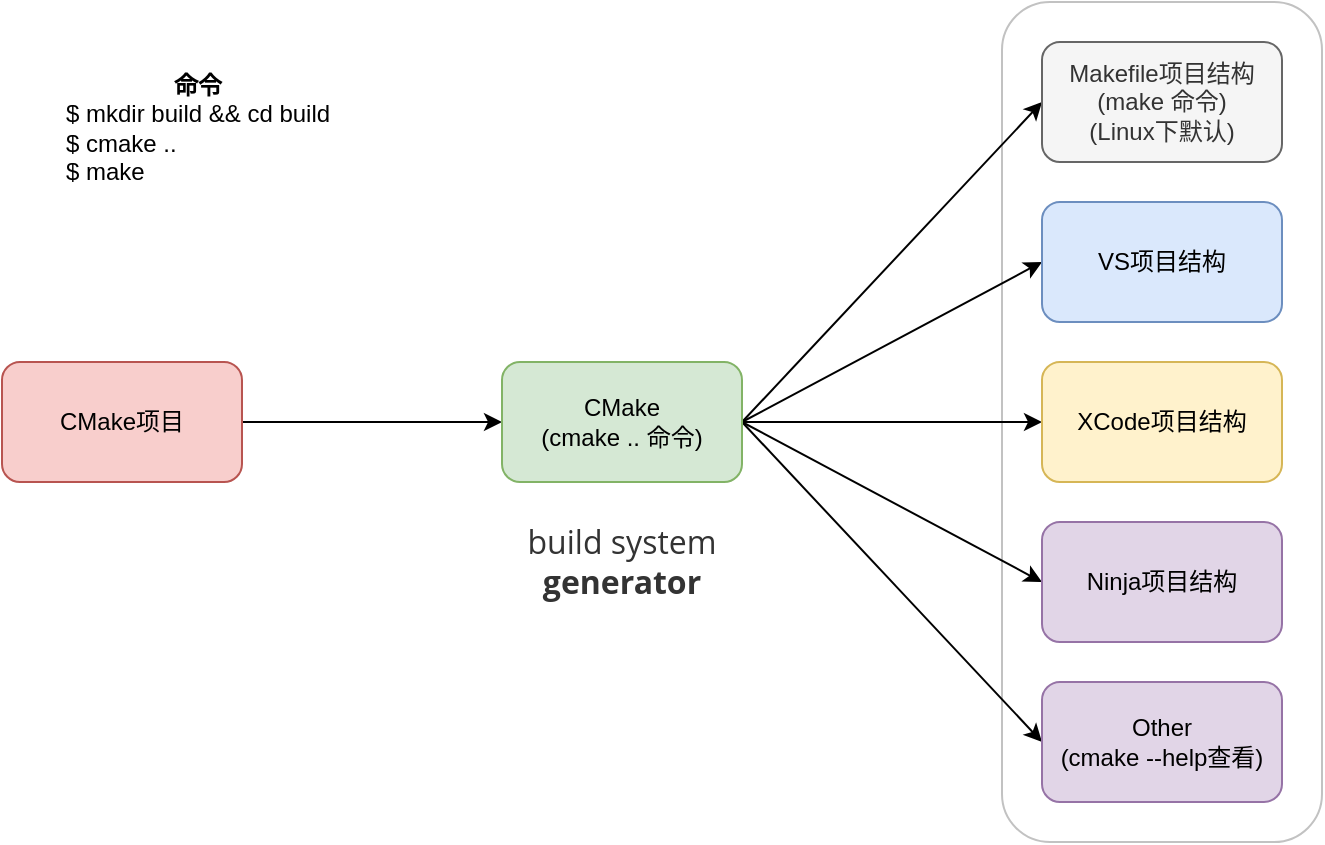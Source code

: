 <mxfile>
    <diagram id="C9Nli58RZnMgzdXSajgY" name="00-CMake -  build system generator">
        <mxGraphModel dx="984" dy="779" grid="1" gridSize="10" guides="1" tooltips="1" connect="1" arrows="1" fold="1" page="1" pageScale="1" pageWidth="850" pageHeight="1100" math="0" shadow="0">
            <root>
                <mxCell id="0"/>
                <mxCell id="1" parent="0"/>
                <mxCell id="21" value="" style="rounded=1;whiteSpace=wrap;html=1;strokeColor=#C2C2C2;" parent="1" vertex="1">
                    <mxGeometry x="600" y="190" width="160" height="420" as="geometry"/>
                </mxCell>
                <mxCell id="4" style="edgeStyle=orthogonalEdgeStyle;rounded=0;orthogonalLoop=1;jettySize=auto;html=1;entryX=0;entryY=0.5;entryDx=0;entryDy=0;" parent="1" source="2" target="3" edge="1">
                    <mxGeometry relative="1" as="geometry"/>
                </mxCell>
                <mxCell id="2" value="CMake项目" style="rounded=1;whiteSpace=wrap;html=1;fillColor=#f8cecc;strokeColor=#b85450;" parent="1" vertex="1">
                    <mxGeometry x="100" y="370" width="120" height="60" as="geometry"/>
                </mxCell>
                <mxCell id="11" style="edgeStyle=none;rounded=0;orthogonalLoop=1;jettySize=auto;html=1;entryX=0;entryY=0.5;entryDx=0;entryDy=0;exitX=1;exitY=0.5;exitDx=0;exitDy=0;" parent="1" source="3" target="7" edge="1">
                    <mxGeometry relative="1" as="geometry"/>
                </mxCell>
                <mxCell id="12" style="edgeStyle=none;rounded=0;orthogonalLoop=1;jettySize=auto;html=1;exitX=1;exitY=0.5;exitDx=0;exitDy=0;entryX=0;entryY=0.5;entryDx=0;entryDy=0;" parent="1" source="3" target="6" edge="1">
                    <mxGeometry relative="1" as="geometry"/>
                </mxCell>
                <mxCell id="14" style="edgeStyle=none;rounded=0;orthogonalLoop=1;jettySize=auto;html=1;entryX=0;entryY=0.5;entryDx=0;entryDy=0;" parent="1" target="8" edge="1">
                    <mxGeometry relative="1" as="geometry">
                        <mxPoint x="470" y="400" as="sourcePoint"/>
                    </mxGeometry>
                </mxCell>
                <mxCell id="16" style="edgeStyle=none;rounded=0;orthogonalLoop=1;jettySize=auto;html=1;entryX=0;entryY=0.5;entryDx=0;entryDy=0;exitX=1;exitY=0.5;exitDx=0;exitDy=0;" parent="1" source="3" target="15" edge="1">
                    <mxGeometry relative="1" as="geometry"/>
                </mxCell>
                <mxCell id="18" style="edgeStyle=none;rounded=0;orthogonalLoop=1;jettySize=auto;html=1;entryX=0;entryY=0.5;entryDx=0;entryDy=0;exitX=1;exitY=0.5;exitDx=0;exitDy=0;" parent="1" source="3" target="17" edge="1">
                    <mxGeometry relative="1" as="geometry"/>
                </mxCell>
                <mxCell id="3" value="CMake&lt;br&gt;(cmake .. 命令)" style="rounded=1;whiteSpace=wrap;html=1;fillColor=#d5e8d4;strokeColor=#82b366;" parent="1" vertex="1">
                    <mxGeometry x="350" y="370" width="120" height="60" as="geometry"/>
                </mxCell>
                <mxCell id="6" value="VS项目结构" style="rounded=1;whiteSpace=wrap;html=1;fillColor=#dae8fc;strokeColor=#6c8ebf;" parent="1" vertex="1">
                    <mxGeometry x="620" y="290" width="120" height="60" as="geometry"/>
                </mxCell>
                <mxCell id="7" value="Makefile项目结构&lt;br&gt;(make 命令)&lt;br&gt;(Linux下默认)" style="rounded=1;whiteSpace=wrap;html=1;fillColor=#f5f5f5;strokeColor=#666666;fontColor=#333333;" parent="1" vertex="1">
                    <mxGeometry x="620" y="210" width="120" height="60" as="geometry"/>
                </mxCell>
                <mxCell id="8" value="Ninja项目结构" style="rounded=1;whiteSpace=wrap;html=1;fillColor=#e1d5e7;strokeColor=#9673a6;" parent="1" vertex="1">
                    <mxGeometry x="620" y="450" width="120" height="60" as="geometry"/>
                </mxCell>
                <mxCell id="15" value="XCode项目结构" style="rounded=1;whiteSpace=wrap;html=1;fillColor=#fff2cc;strokeColor=#d6b656;" parent="1" vertex="1">
                    <mxGeometry x="620" y="370" width="120" height="60" as="geometry"/>
                </mxCell>
                <mxCell id="17" value="Other&lt;br&gt;(cmake --help查看)" style="rounded=1;whiteSpace=wrap;html=1;fillColor=#e1d5e7;strokeColor=#9673a6;" parent="1" vertex="1">
                    <mxGeometry x="620" y="530" width="120" height="60" as="geometry"/>
                </mxCell>
                <mxCell id="19" value="&lt;div style=&quot;text-align: center&quot;&gt;&lt;span&gt;&lt;b&gt;命令&lt;/b&gt;&lt;/span&gt;&lt;/div&gt;$ mkdir build &amp;amp;&amp;amp; cd build&lt;br&gt;$ cmake ..&lt;br&gt;$ make" style="text;html=1;strokeColor=none;fillColor=none;align=left;verticalAlign=middle;whiteSpace=wrap;rounded=0;" parent="1" vertex="1">
                    <mxGeometry x="130" y="220" width="180" height="65" as="geometry"/>
                </mxCell>
                <mxCell id="24" value="&lt;span class=&quot;md-plain md-expand&quot; style=&quot;box-sizing: border-box; color: rgb(51, 51, 51); font-family: &amp;quot;open sans&amp;quot;, &amp;quot;clear sans&amp;quot;, &amp;quot;helvetica neue&amp;quot;, helvetica, arial, sans-serif; font-size: 16px; font-style: normal; font-weight: normal; letter-spacing: normal; text-indent: 0px; text-transform: none; word-spacing: 0px; text-decoration: none;&quot;&gt;build system &lt;/span&gt;&lt;span class=&quot;md-pair-s md-expand&quot; style=&quot;box-sizing: border-box; color: rgb(51, 51, 51); font-family: &amp;quot;open sans&amp;quot;, &amp;quot;clear sans&amp;quot;, &amp;quot;helvetica neue&amp;quot;, helvetica, arial, sans-serif; font-size: 16px; font-style: normal; font-weight: normal; letter-spacing: normal; text-indent: 0px; text-transform: none; word-spacing: 0px; text-decoration: none;&quot;&gt;&lt;strong style=&quot;box-sizing: border-box&quot;&gt;&lt;span class=&quot;md-plain&quot; style=&quot;box-sizing: border-box&quot;&gt;generator&lt;/span&gt;&lt;/strong&gt;&lt;/span&gt;" style="text;html=1;strokeColor=none;fillColor=none;align=center;verticalAlign=middle;whiteSpace=wrap;rounded=0;" parent="1" vertex="1">
                    <mxGeometry x="330" y="450" width="160" height="40" as="geometry"/>
                </mxCell>
            </root>
        </mxGraphModel>
    </diagram>
    <diagram id="1an1YaJBxX8KDuZ7NSQ9" name="01 hello world">
        &#xa;        &#xa;&#xa;
        <mxGraphModel dx="984" dy="779" grid="1" gridSize="10" guides="1" tooltips="1" connect="1" arrows="1" fold="1" page="1" pageScale="1" pageWidth="850" pageHeight="1100" math="0" shadow="0">
            &#xa;            &#xa;&#xa;
            <root>
                &#xa;                &#xa;&#xa;
                <mxCell id="bFLvUjO2IDFVvJimZA5_-0"/>
                &#xa;                &#xa;&#xa;
                <mxCell id="bFLvUjO2IDFVvJimZA5_-1" parent="bFLvUjO2IDFVvJimZA5_-0"/>
                &#xa;                &#xa;&#xa;
                <mxCell id="zytTHaiZ7KpRNnPbkYl3-1" style="edgeStyle=orthogonalEdgeStyle;rounded=0;orthogonalLoop=1;jettySize=auto;html=1;entryX=0;entryY=0.5;entryDx=0;entryDy=0;" edge="1" parent="bFLvUjO2IDFVvJimZA5_-1" source="zytTHaiZ7KpRNnPbkYl3-2" target="zytTHaiZ7KpRNnPbkYl3-8">
                    &#xa;                    &#xa;&#xa;
                    <mxGeometry relative="1" as="geometry"/>
                    &#xa;                    &#xa;&#xa;
                </mxCell>
                &#xa;                &#xa;&#xa;
                <mxCell id="zytTHaiZ7KpRNnPbkYl3-2" value="CMake项目" style="rounded=1;whiteSpace=wrap;html=1;fillColor=#f8cecc;strokeColor=#b85450;" vertex="1" parent="bFLvUjO2IDFVvJimZA5_-1">
                    &#xa;                    &#xa;&#xa;
                    <mxGeometry x="150" y="370" width="120" height="60" as="geometry"/>
                    &#xa;                    &#xa;&#xa;
                </mxCell>
                &#xa;                &#xa;&#xa;
                <mxCell id="zytTHaiZ7KpRNnPbkYl3-16" style="edgeStyle=none;rounded=0;orthogonalLoop=1;jettySize=auto;html=1;entryX=0;entryY=0.5;entryDx=0;entryDy=0;" edge="1" parent="bFLvUjO2IDFVvJimZA5_-1" source="zytTHaiZ7KpRNnPbkYl3-8" target="zytTHaiZ7KpRNnPbkYl3-10">
                    &#xa;                    &#xa;&#xa;
                    <mxGeometry relative="1" as="geometry"/>
                    &#xa;                    &#xa;&#xa;
                </mxCell>
                &#xa;                &#xa;&#xa;
                <mxCell id="zytTHaiZ7KpRNnPbkYl3-8" value="CMake&lt;br&gt;(cmake .. 命令)" style="rounded=1;whiteSpace=wrap;html=1;fillColor=#d5e8d4;strokeColor=#82b366;" vertex="1" parent="bFLvUjO2IDFVvJimZA5_-1">
                    &#xa;                    &#xa;&#xa;
                    <mxGeometry x="350" y="370" width="120" height="60" as="geometry"/>
                    &#xa;                    &#xa;&#xa;
                </mxCell>
                &#xa;                &#xa;&#xa;
                <mxCell id="Q9MAaqmSeVpuE1xy8EKc-1" style="edgeStyle=none;rounded=0;orthogonalLoop=1;jettySize=auto;html=1;" edge="1" parent="bFLvUjO2IDFVvJimZA5_-1" source="zytTHaiZ7KpRNnPbkYl3-10" target="Q9MAaqmSeVpuE1xy8EKc-0">
                    &#xa;                    &#xa;&#xa;
                    <mxGeometry relative="1" as="geometry"/>
                    &#xa;                    &#xa;&#xa;
                </mxCell>
                &#xa;                &#xa;&#xa;
                <mxCell id="zytTHaiZ7KpRNnPbkYl3-10" value="Makefile项目结构&lt;br&gt;(make 命令)" style="rounded=1;whiteSpace=wrap;html=1;fillColor=#f5f5f5;strokeColor=#666666;fontColor=#333333;" vertex="1" parent="bFLvUjO2IDFVvJimZA5_-1">
                    &#xa;                    &#xa;&#xa;
                    <mxGeometry x="550" y="370" width="120" height="60" as="geometry"/>
                    &#xa;                    &#xa;&#xa;
                </mxCell>
                &#xa;                &#xa;&#xa;
                <mxCell id="zytTHaiZ7KpRNnPbkYl3-14" value="&lt;div style=&quot;text-align: center&quot;&gt;&lt;span&gt;&lt;b&gt;命令&lt;/b&gt;&lt;/span&gt;&lt;div style=&quot;text-align: left&quot;&gt;$ mkdir build &amp;amp;&amp;amp; cd build&lt;/div&gt;&lt;div style=&quot;text-align: left&quot;&gt;$ cmake ..&lt;/div&gt;&lt;div style=&quot;text-align: left&quot;&gt;$ make&lt;/div&gt;&lt;div style=&quot;text-align: left&quot;&gt;$ ./helloworld&lt;/div&gt;&lt;div style=&quot;text-align: left&quot;&gt;hello cmake&lt;/div&gt;&lt;/div&gt;" style="text;html=1;strokeColor=none;fillColor=none;align=left;verticalAlign=middle;whiteSpace=wrap;rounded=0;" vertex="1" parent="bFLvUjO2IDFVvJimZA5_-1">
                    &#xa;                    &#xa;&#xa;
                    <mxGeometry x="450" y="250" width="135" height="90" as="geometry"/>
                    &#xa;                    &#xa;&#xa;
                </mxCell>
                &#xa;                &#xa;&#xa;
                <mxCell id="Q9MAaqmSeVpuE1xy8EKc-0" value="helloworld 可执行文件&lt;br&gt;(&lt;span style=&quot;color: rgb(0 , 0 , 0) ; text-align: left&quot;&gt;&amp;nbsp;./helloworld&lt;/span&gt;)" style="rounded=1;whiteSpace=wrap;html=1;fillColor=#dae8fc;strokeColor=#6c8ebf;" vertex="1" parent="bFLvUjO2IDFVvJimZA5_-1">
                    &#xa;                    &#xa;&#xa;
                    <mxGeometry x="750" y="370" width="130" height="60" as="geometry"/>
                    &#xa;                    &#xa;&#xa;
                </mxCell>
                &#xa;                &#xa;&#xa;
            </root>
            &#xa;            &#xa;&#xa;
        </mxGraphModel>
        &#xa;        &#xa;&#xa;
    </diagram>
    <diagram id="t6gsJdvFI2HioqtL7JoJ" name="03 Transitive Usage Requirements">
        <mxGraphModel dx="1378" dy="779" grid="1" gridSize="10" guides="1" tooltips="1" connect="1" arrows="1" fold="1" page="1" pageScale="1" pageWidth="850" pageHeight="1100" math="0" shadow="0">
            <root>
                <mxCell id="Ke54nc799Cu7f-K-FsO3-0"/>
                <mxCell id="Ke54nc799Cu7f-K-FsO3-1" parent="Ke54nc799Cu7f-K-FsO3-0"/>
                <mxCell id="Ke54nc799Cu7f-K-FsO3-28" value="" style="rounded=0;whiteSpace=wrap;html=1;strokeColor=#CCCCCC;" parent="Ke54nc799Cu7f-K-FsO3-1" vertex="1">
                    <mxGeometry x="190" y="471" width="725" height="157.5" as="geometry"/>
                </mxCell>
                <mxCell id="Ke54nc799Cu7f-K-FsO3-2" value="archive&lt;br&gt;" style="rounded=1;whiteSpace=wrap;html=1;" parent="Ke54nc799Cu7f-K-FsO3-1" vertex="1">
                    <mxGeometry x="740" y="1030" width="270" height="60" as="geometry"/>
                </mxCell>
                <mxCell id="Ke54nc799Cu7f-K-FsO3-3" value="serialization&lt;br&gt;" style="rounded=1;whiteSpace=wrap;html=1;" parent="Ke54nc799Cu7f-K-FsO3-1" vertex="1">
                    <mxGeometry x="740" y="1130" width="270" height="60" as="geometry"/>
                </mxCell>
                <mxCell id="Ke54nc799Cu7f-K-FsO3-5" value="public" style="rounded=0;orthogonalLoop=1;jettySize=auto;html=1;entryX=0;entryY=0.5;entryDx=0;entryDy=0;" parent="Ke54nc799Cu7f-K-FsO3-1" source="Ke54nc799Cu7f-K-FsO3-4" target="Ke54nc799Cu7f-K-FsO3-2" edge="1">
                    <mxGeometry x="160" y="910" as="geometry"/>
                </mxCell>
                <mxCell id="Ke54nc799Cu7f-K-FsO3-6" style="edgeStyle=none;rounded=0;orthogonalLoop=1;jettySize=auto;html=1;entryX=0;entryY=0.5;entryDx=0;entryDy=0;" parent="Ke54nc799Cu7f-K-FsO3-1" source="Ke54nc799Cu7f-K-FsO3-4" target="Ke54nc799Cu7f-K-FsO3-3" edge="1">
                    <mxGeometry x="160" y="910" as="geometry"/>
                </mxCell>
                <mxCell id="Ke54nc799Cu7f-K-FsO3-7" value="private" style="edgeLabel;html=1;align=center;verticalAlign=middle;resizable=0;points=[];" parent="Ke54nc799Cu7f-K-FsO3-6" vertex="1" connectable="0">
                    <mxGeometry x="-0.016" relative="1" as="geometry">
                        <mxPoint as="offset"/>
                    </mxGeometry>
                </mxCell>
                <mxCell id="Ke54nc799Cu7f-K-FsO3-4" value="archiveExtras&lt;br&gt;" style="rounded=1;whiteSpace=wrap;html=1;" parent="Ke54nc799Cu7f-K-FsO3-1" vertex="1">
                    <mxGeometry x="420" y="1080" width="190" height="60" as="geometry"/>
                </mxCell>
                <mxCell id="Ke54nc799Cu7f-K-FsO3-9" style="edgeStyle=none;rounded=0;orthogonalLoop=1;jettySize=auto;html=1;entryX=0;entryY=0.5;entryDx=0;entryDy=0;" parent="Ke54nc799Cu7f-K-FsO3-1" source="Ke54nc799Cu7f-K-FsO3-8" target="Ke54nc799Cu7f-K-FsO3-4" edge="1">
                    <mxGeometry x="160" y="910" as="geometry"/>
                </mxCell>
                <mxCell id="Ke54nc799Cu7f-K-FsO3-8" value="consumer&lt;br&gt;" style="rounded=1;whiteSpace=wrap;html=1;" parent="Ke54nc799Cu7f-K-FsO3-1" vertex="1">
                    <mxGeometry x="160" y="1080" width="170" height="60" as="geometry"/>
                </mxCell>
                <mxCell id="pkhNUyzVfa8_4iN3zCDY-0" value="&lt;div&gt;&lt;b&gt;输出编译命令:&lt;/b&gt;&lt;/div&gt;&lt;div&gt;c++ -o serialization.o -c serialization.cpp&lt;/div&gt;&lt;div&gt;c++ -o archive.o -c archive.cpp&lt;/div&gt;&lt;div&gt;c++ -D&lt;font color=&quot;#ff3333&quot;&gt;USING_ARCHIVE_LIB&lt;/font&gt; -D&lt;font color=&quot;#ff3333&quot;&gt;USING_SERIALIZATION_LIB&lt;/font&gt; -o extras.o -c extras.cpp&lt;/div&gt;&lt;div&gt;c++ -D&lt;font color=&quot;#ff3333&quot;&gt;USING_ARCHIVE_LIB&lt;/font&gt; -o consumer.o -c consumer.cpp&lt;/div&gt;&lt;div&gt;&lt;br&gt;&lt;/div&gt;&lt;div&gt;c++ -o consumer&amp;nbsp; libarchiveExtras.a libarchive.a libserialization.a&lt;/div&gt;" style="text;html=1;align=left;verticalAlign=middle;resizable=0;points=[];autosize=1;strokeColor=none;" vertex="1" parent="Ke54nc799Cu7f-K-FsO3-1">
                    <mxGeometry x="160" y="1255" width="480" height="100" as="geometry"/>
                </mxCell>
                <mxCell id="pkhNUyzVfa8_4iN3zCDY-3" value="&lt;span&gt;-D&lt;/span&gt;&lt;font color=&quot;#ff3333&quot;&gt;USING_ARCHIVE_LIB&lt;/font&gt;&lt;br&gt;&lt;span&gt;-D&lt;/span&gt;&lt;font color=&quot;#ff3333&quot;&gt;USING_SERIALIZATION_LIB&lt;/font&gt;" style="text;html=1;align=center;verticalAlign=middle;resizable=0;points=[];autosize=1;strokeColor=none;" vertex="1" parent="Ke54nc799Cu7f-K-FsO3-1">
                    <mxGeometry x="420" y="1145" width="190" height="30" as="geometry"/>
                </mxCell>
                <mxCell id="pkhNUyzVfa8_4iN3zCDY-4" value="&lt;span&gt;-D&lt;/span&gt;&lt;font color=&quot;#ff3333&quot;&gt;USING_ARCHIVE_LIB&lt;/font&gt;" style="text;html=1;align=center;verticalAlign=middle;resizable=0;points=[];autosize=1;strokeColor=none;" vertex="1" parent="Ke54nc799Cu7f-K-FsO3-1">
                    <mxGeometry x="170" y="1145" width="150" height="20" as="geometry"/>
                </mxCell>
                <mxCell id="pkhNUyzVfa8_4iN3zCDY-5" value="&lt;span&gt;target_compile_definitions(&lt;/span&gt;&lt;font color=&quot;#994c00&quot;&gt;INTERFACE&lt;/font&gt;&lt;span&gt;&amp;nbsp;&lt;/span&gt;&lt;font color=&quot;#ff3333&quot;&gt;USING_SERIALIZATION_LIB&lt;/font&gt;&lt;span&gt;)&lt;/span&gt;" style="text;html=1;align=center;verticalAlign=middle;resizable=0;points=[];autosize=1;strokeColor=none;" vertex="1" parent="Ke54nc799Cu7f-K-FsO3-1">
                    <mxGeometry x="710" y="1200" width="390" height="20" as="geometry"/>
                </mxCell>
                <mxCell id="pkhNUyzVfa8_4iN3zCDY-6" value="&lt;span&gt;target_compile_definitions(&lt;/span&gt;&lt;font color=&quot;#994c00&quot;&gt;INTERFACE&lt;/font&gt;&lt;span&gt;&amp;nbsp;&lt;/span&gt;&lt;font color=&quot;#ff3333&quot;&gt;USING_ARCHIVE_LIB&lt;/font&gt;&lt;span&gt;)&lt;/span&gt;" style="text;html=1;align=center;verticalAlign=middle;resizable=0;points=[];autosize=1;strokeColor=none;" vertex="1" parent="Ke54nc799Cu7f-K-FsO3-1">
                    <mxGeometry x="710" y="1090" width="360" height="20" as="geometry"/>
                </mxCell>
                <mxCell id="Ke54nc799Cu7f-K-FsO3-22" value="a" style="rounded=1;whiteSpace=wrap;html=1;" parent="Ke54nc799Cu7f-K-FsO3-1" vertex="1">
                    <mxGeometry x="270" y="508.75" width="120" height="60" as="geometry"/>
                </mxCell>
                <mxCell id="Ke54nc799Cu7f-K-FsO3-25" value="b" style="rounded=1;whiteSpace=wrap;html=1;" parent="Ke54nc799Cu7f-K-FsO3-1" vertex="1">
                    <mxGeometry x="500" y="508.75" width="120" height="60" as="geometry"/>
                </mxCell>
                <mxCell id="Ke54nc799Cu7f-K-FsO3-20" style="edgeStyle=none;rounded=0;orthogonalLoop=1;jettySize=auto;html=1;" parent="Ke54nc799Cu7f-K-FsO3-1" source="Ke54nc799Cu7f-K-FsO3-22" target="Ke54nc799Cu7f-K-FsO3-25" edge="1">
                    <mxGeometry x="270" y="458.75" as="geometry"/>
                </mxCell>
                <mxCell id="Ke54nc799Cu7f-K-FsO3-21" value="public" style="edgeLabel;html=1;align=center;verticalAlign=middle;resizable=0;points=[];" parent="Ke54nc799Cu7f-K-FsO3-20" vertex="1" connectable="0">
                    <mxGeometry x="-0.036" relative="1" as="geometry">
                        <mxPoint as="offset"/>
                    </mxGeometry>
                </mxCell>
                <mxCell id="Ke54nc799Cu7f-K-FsO3-26" value="c" style="rounded=1;whiteSpace=wrap;html=1;" parent="Ke54nc799Cu7f-K-FsO3-1" vertex="1">
                    <mxGeometry x="720" y="508.75" width="120" height="60" as="geometry"/>
                </mxCell>
                <mxCell id="Ke54nc799Cu7f-K-FsO3-23" style="edgeStyle=none;rounded=0;orthogonalLoop=1;jettySize=auto;html=1;" parent="Ke54nc799Cu7f-K-FsO3-1" source="Ke54nc799Cu7f-K-FsO3-25" target="Ke54nc799Cu7f-K-FsO3-26" edge="1">
                    <mxGeometry x="270" y="458.75" as="geometry"/>
                </mxCell>
                <mxCell id="Ke54nc799Cu7f-K-FsO3-24" value="&lt;font color=&quot;#ff3333&quot;&gt;priavte&lt;/font&gt;" style="edgeLabel;html=1;align=center;verticalAlign=middle;resizable=0;points=[];" parent="Ke54nc799Cu7f-K-FsO3-23" vertex="1" connectable="0">
                    <mxGeometry x="0.04" y="-1" relative="1" as="geometry">
                        <mxPoint as="offset"/>
                    </mxGeometry>
                </mxCell>
                <mxCell id="Ke54nc799Cu7f-K-FsO3-27" value="c++ -fPIC -shared -Wl,-soname,liba.so -o liba.so a.cxx.o libb.so" style="text;html=1;align=center;verticalAlign=middle;resizable=0;points=[];autosize=1;strokeColor=none;" parent="Ke54nc799Cu7f-K-FsO3-1" vertex="1">
                    <mxGeometry x="365" y="588.75" width="350" height="20" as="geometry"/>
                </mxCell>
                <mxCell id="Ke54nc799Cu7f-K-FsO3-31" value="" style="rounded=0;whiteSpace=wrap;html=1;strokeColor=#CCCCCC;" parent="Ke54nc799Cu7f-K-FsO3-1" vertex="1">
                    <mxGeometry x="190" y="290" width="725" height="157.5" as="geometry"/>
                </mxCell>
                <mxCell id="Ke54nc799Cu7f-K-FsO3-11" value="a" style="rounded=1;whiteSpace=wrap;html=1;" parent="Ke54nc799Cu7f-K-FsO3-1" vertex="1">
                    <mxGeometry x="270" y="323.75" width="120" height="60" as="geometry"/>
                </mxCell>
                <mxCell id="Ke54nc799Cu7f-K-FsO3-12" value="b" style="rounded=1;whiteSpace=wrap;html=1;" parent="Ke54nc799Cu7f-K-FsO3-1" vertex="1">
                    <mxGeometry x="500" y="323.75" width="120" height="60" as="geometry"/>
                </mxCell>
                <mxCell id="Ke54nc799Cu7f-K-FsO3-14" style="edgeStyle=none;rounded=0;orthogonalLoop=1;jettySize=auto;html=1;" parent="Ke54nc799Cu7f-K-FsO3-1" source="Ke54nc799Cu7f-K-FsO3-11" target="Ke54nc799Cu7f-K-FsO3-12" edge="1">
                    <mxGeometry x="270" y="273.75" as="geometry"/>
                </mxCell>
                <mxCell id="Ke54nc799Cu7f-K-FsO3-16" value="public" style="edgeLabel;html=1;align=center;verticalAlign=middle;resizable=0;points=[];" parent="Ke54nc799Cu7f-K-FsO3-14" vertex="1" connectable="0">
                    <mxGeometry x="-0.036" relative="1" as="geometry">
                        <mxPoint as="offset"/>
                    </mxGeometry>
                </mxCell>
                <mxCell id="Ke54nc799Cu7f-K-FsO3-13" value="c" style="rounded=1;whiteSpace=wrap;html=1;" parent="Ke54nc799Cu7f-K-FsO3-1" vertex="1">
                    <mxGeometry x="720" y="323.75" width="120" height="60" as="geometry"/>
                </mxCell>
                <mxCell id="Ke54nc799Cu7f-K-FsO3-15" style="edgeStyle=none;rounded=0;orthogonalLoop=1;jettySize=auto;html=1;" parent="Ke54nc799Cu7f-K-FsO3-1" source="Ke54nc799Cu7f-K-FsO3-12" target="Ke54nc799Cu7f-K-FsO3-13" edge="1">
                    <mxGeometry x="270" y="273.75" as="geometry"/>
                </mxCell>
                <mxCell id="Ke54nc799Cu7f-K-FsO3-17" value="public" style="edgeLabel;html=1;align=center;verticalAlign=middle;resizable=0;points=[];" parent="Ke54nc799Cu7f-K-FsO3-15" vertex="1" connectable="0">
                    <mxGeometry x="0.04" y="-1" relative="1" as="geometry">
                        <mxPoint as="offset"/>
                    </mxGeometry>
                </mxCell>
                <mxCell id="Ke54nc799Cu7f-K-FsO3-18" value="c++ -fPIC -shared -Wl,-soname,liba.so -o liba.so a.cxx.o libb.so &lt;font color=&quot;#ff3333&quot;&gt;libc.so&lt;/font&gt;" style="text;html=1;align=center;verticalAlign=middle;resizable=0;points=[];autosize=1;strokeColor=none;" parent="Ke54nc799Cu7f-K-FsO3-1" vertex="1">
                    <mxGeometry x="370" y="403.75" width="390" height="20" as="geometry"/>
                </mxCell>
            </root>
        </mxGraphModel>
    </diagram>
</mxfile>